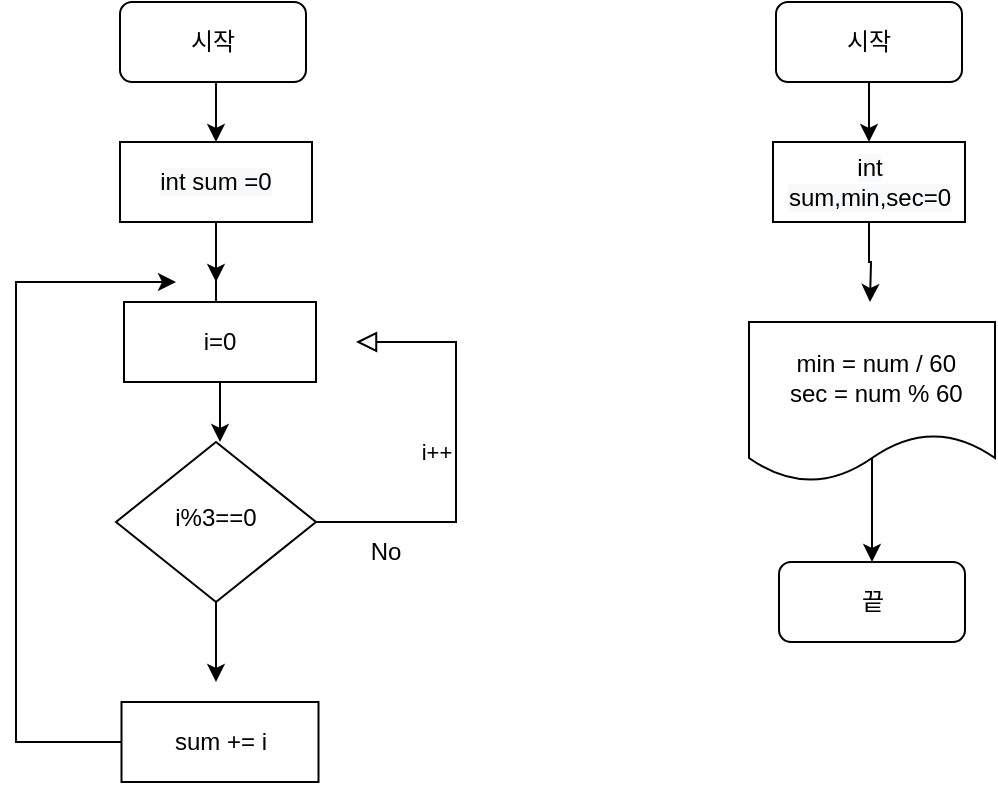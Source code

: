 <mxfile version="14.1.1" type="github">
  <diagram id="C5RBs43oDa-KdzZeNtuy" name="Page-1">
    <mxGraphModel dx="610" dy="1702" grid="1" gridSize="10" guides="1" tooltips="1" connect="1" arrows="1" fold="1" page="1" pageScale="1" pageWidth="827" pageHeight="1169" math="0" shadow="0">
      <root>
        <mxCell id="WIyWlLk6GJQsqaUBKTNV-0" />
        <mxCell id="WIyWlLk6GJQsqaUBKTNV-1" parent="WIyWlLk6GJQsqaUBKTNV-0" />
        <mxCell id="WIyWlLk6GJQsqaUBKTNV-5" value="i++" style="edgeStyle=orthogonalEdgeStyle;rounded=0;html=1;jettySize=auto;orthogonalLoop=1;fontSize=11;endArrow=block;endFill=0;endSize=8;strokeWidth=1;shadow=0;labelBackgroundColor=none;" parent="WIyWlLk6GJQsqaUBKTNV-1" source="WIyWlLk6GJQsqaUBKTNV-6" edge="1">
          <mxGeometry y="10" relative="1" as="geometry">
            <mxPoint as="offset" />
            <mxPoint x="290" y="100" as="targetPoint" />
            <Array as="points">
              <mxPoint x="340" y="190" />
              <mxPoint x="340" y="100" />
            </Array>
          </mxGeometry>
        </mxCell>
        <mxCell id="N4BFT5VjWURN_LbGbkVQ-47" style="edgeStyle=orthogonalEdgeStyle;rounded=0;orthogonalLoop=1;jettySize=auto;html=1;exitX=0.5;exitY=1;exitDx=0;exitDy=0;" edge="1" parent="WIyWlLk6GJQsqaUBKTNV-1" source="WIyWlLk6GJQsqaUBKTNV-6">
          <mxGeometry relative="1" as="geometry">
            <mxPoint x="220" y="270" as="targetPoint" />
          </mxGeometry>
        </mxCell>
        <mxCell id="WIyWlLk6GJQsqaUBKTNV-6" value="i%3==0" style="rhombus;whiteSpace=wrap;html=1;shadow=0;fontFamily=Helvetica;fontSize=12;align=center;strokeWidth=1;spacing=6;spacingTop=-4;" parent="WIyWlLk6GJQsqaUBKTNV-1" vertex="1">
          <mxGeometry x="170" y="150" width="100" height="80" as="geometry" />
        </mxCell>
        <mxCell id="N4BFT5VjWURN_LbGbkVQ-31" style="edgeStyle=orthogonalEdgeStyle;rounded=0;orthogonalLoop=1;jettySize=auto;html=1;exitX=0;exitY=0.5;exitDx=0;exitDy=0;" edge="1" parent="WIyWlLk6GJQsqaUBKTNV-1" source="N4BFT5VjWURN_LbGbkVQ-0">
          <mxGeometry relative="1" as="geometry">
            <mxPoint x="200" y="70" as="targetPoint" />
            <Array as="points">
              <mxPoint x="120" y="300" />
              <mxPoint x="120" y="70" />
            </Array>
          </mxGeometry>
        </mxCell>
        <mxCell id="N4BFT5VjWURN_LbGbkVQ-0" value="sum += i" style="rounded=0;whiteSpace=wrap;html=1;" vertex="1" parent="WIyWlLk6GJQsqaUBKTNV-1">
          <mxGeometry x="172.75" y="280" width="98.5" height="40" as="geometry" />
        </mxCell>
        <mxCell id="N4BFT5VjWURN_LbGbkVQ-51" style="edgeStyle=orthogonalEdgeStyle;rounded=0;orthogonalLoop=1;jettySize=auto;html=1;exitX=0.5;exitY=1;exitDx=0;exitDy=0;" edge="1" parent="WIyWlLk6GJQsqaUBKTNV-1" source="N4BFT5VjWURN_LbGbkVQ-6">
          <mxGeometry relative="1" as="geometry">
            <mxPoint x="220" y="70" as="targetPoint" />
          </mxGeometry>
        </mxCell>
        <mxCell id="N4BFT5VjWURN_LbGbkVQ-54" value="" style="edgeStyle=orthogonalEdgeStyle;rounded=0;orthogonalLoop=1;jettySize=auto;html=1;" edge="1" parent="WIyWlLk6GJQsqaUBKTNV-1" source="N4BFT5VjWURN_LbGbkVQ-6">
          <mxGeometry relative="1" as="geometry">
            <mxPoint x="220" y="120" as="targetPoint" />
          </mxGeometry>
        </mxCell>
        <mxCell id="N4BFT5VjWURN_LbGbkVQ-6" value="&#xa;&#xa;&lt;span style=&quot;color: rgb(0, 0, 0); font-family: helvetica; font-size: 12px; font-style: normal; font-weight: 400; letter-spacing: normal; text-align: center; text-indent: 0px; text-transform: none; word-spacing: 0px; background-color: rgb(248, 249, 250); display: inline; float: none;&quot;&gt;int sum =0&lt;/span&gt;&#xa;&#xa;" style="rounded=0;whiteSpace=wrap;html=1;" vertex="1" parent="WIyWlLk6GJQsqaUBKTNV-1">
          <mxGeometry x="172" width="96" height="40" as="geometry" />
        </mxCell>
        <mxCell id="N4BFT5VjWURN_LbGbkVQ-17" style="edgeStyle=orthogonalEdgeStyle;rounded=0;orthogonalLoop=1;jettySize=auto;html=1;exitX=0.5;exitY=1;exitDx=0;exitDy=0;" edge="1" parent="WIyWlLk6GJQsqaUBKTNV-1" source="N4BFT5VjWURN_LbGbkVQ-13">
          <mxGeometry relative="1" as="geometry">
            <mxPoint x="222" y="150" as="targetPoint" />
          </mxGeometry>
        </mxCell>
        <mxCell id="N4BFT5VjWURN_LbGbkVQ-13" value="i=0" style="rounded=0;whiteSpace=wrap;html=1;" vertex="1" parent="WIyWlLk6GJQsqaUBKTNV-1">
          <mxGeometry x="174" y="80" width="96" height="40" as="geometry" />
        </mxCell>
        <mxCell id="N4BFT5VjWURN_LbGbkVQ-49" style="edgeStyle=orthogonalEdgeStyle;rounded=0;orthogonalLoop=1;jettySize=auto;html=1;exitX=0.5;exitY=1;exitDx=0;exitDy=0;entryX=0.5;entryY=0;entryDx=0;entryDy=0;" edge="1" parent="WIyWlLk6GJQsqaUBKTNV-1" source="N4BFT5VjWURN_LbGbkVQ-18" target="N4BFT5VjWURN_LbGbkVQ-6">
          <mxGeometry relative="1" as="geometry" />
        </mxCell>
        <mxCell id="N4BFT5VjWURN_LbGbkVQ-18" value="시작" style="rounded=1;whiteSpace=wrap;html=1;" vertex="1" parent="WIyWlLk6GJQsqaUBKTNV-1">
          <mxGeometry x="172" y="-70" width="93" height="40" as="geometry" />
        </mxCell>
        <mxCell id="N4BFT5VjWURN_LbGbkVQ-30" value="No" style="text;html=1;strokeColor=none;fillColor=none;align=center;verticalAlign=middle;whiteSpace=wrap;rounded=0;" vertex="1" parent="WIyWlLk6GJQsqaUBKTNV-1">
          <mxGeometry x="290" y="200" width="30" height="10" as="geometry" />
        </mxCell>
        <mxCell id="N4BFT5VjWURN_LbGbkVQ-65" style="edgeStyle=orthogonalEdgeStyle;rounded=0;orthogonalLoop=1;jettySize=auto;html=1;exitX=0.5;exitY=1;exitDx=0;exitDy=0;" edge="1" parent="WIyWlLk6GJQsqaUBKTNV-1" source="N4BFT5VjWURN_LbGbkVQ-52" target="N4BFT5VjWURN_LbGbkVQ-60">
          <mxGeometry relative="1" as="geometry" />
        </mxCell>
        <mxCell id="N4BFT5VjWURN_LbGbkVQ-52" value="시작" style="rounded=1;whiteSpace=wrap;html=1;" vertex="1" parent="WIyWlLk6GJQsqaUBKTNV-1">
          <mxGeometry x="500" y="-70" width="93" height="40" as="geometry" />
        </mxCell>
        <mxCell id="N4BFT5VjWURN_LbGbkVQ-71" style="edgeStyle=orthogonalEdgeStyle;rounded=0;orthogonalLoop=1;jettySize=auto;html=1;exitX=0.5;exitY=1;exitDx=0;exitDy=0;" edge="1" parent="WIyWlLk6GJQsqaUBKTNV-1" source="N4BFT5VjWURN_LbGbkVQ-60">
          <mxGeometry relative="1" as="geometry">
            <mxPoint x="547" y="80" as="targetPoint" />
          </mxGeometry>
        </mxCell>
        <mxCell id="N4BFT5VjWURN_LbGbkVQ-60" value="&lt;span style=&quot;color: rgb(0 , 0 , 0) ; font-family: &amp;#34;helvetica&amp;#34; ; font-size: 12px ; font-style: normal ; font-weight: 400 ; letter-spacing: normal ; text-align: center ; text-indent: 0px ; text-transform: none ; word-spacing: 0px ; background-color: rgb(248 , 249 , 250) ; display: inline ; float: none&quot;&gt;int sum,min,sec=0&lt;/span&gt;" style="rounded=0;whiteSpace=wrap;html=1;" vertex="1" parent="WIyWlLk6GJQsqaUBKTNV-1">
          <mxGeometry x="498.5" width="96" height="40" as="geometry" />
        </mxCell>
        <mxCell id="N4BFT5VjWURN_LbGbkVQ-68" value="" style="edgeStyle=orthogonalEdgeStyle;rounded=0;orthogonalLoop=1;jettySize=auto;html=1;exitX=0.5;exitY=0.838;exitDx=0;exitDy=0;exitPerimeter=0;" edge="1" parent="WIyWlLk6GJQsqaUBKTNV-1" source="N4BFT5VjWURN_LbGbkVQ-66" target="N4BFT5VjWURN_LbGbkVQ-67">
          <mxGeometry relative="1" as="geometry" />
        </mxCell>
        <mxCell id="N4BFT5VjWURN_LbGbkVQ-66" value="&amp;nbsp;min = num / 60&lt;br&gt;&amp;nbsp;sec = num % 60" style="shape=document;whiteSpace=wrap;html=1;boundedLbl=1;" vertex="1" parent="WIyWlLk6GJQsqaUBKTNV-1">
          <mxGeometry x="486.5" y="90" width="123" height="80" as="geometry" />
        </mxCell>
        <mxCell id="N4BFT5VjWURN_LbGbkVQ-67" value="끝" style="rounded=1;whiteSpace=wrap;html=1;" vertex="1" parent="WIyWlLk6GJQsqaUBKTNV-1">
          <mxGeometry x="501.5" y="210" width="93" height="40" as="geometry" />
        </mxCell>
      </root>
    </mxGraphModel>
  </diagram>
</mxfile>
